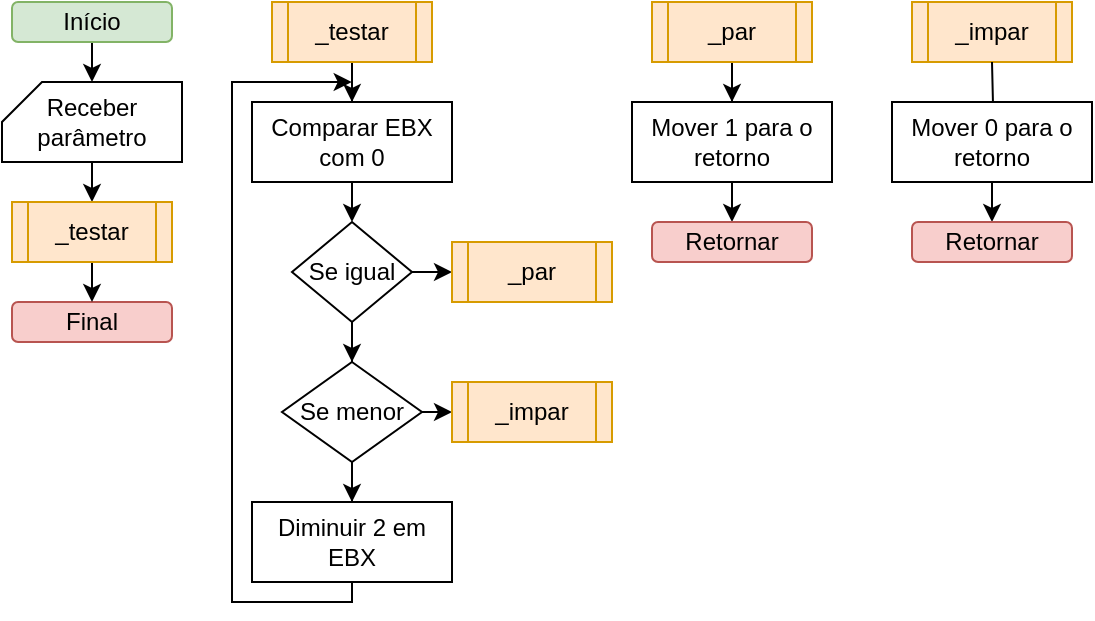 <mxfile version="14.9.6" type="device"><diagram id="C5RBs43oDa-KdzZeNtuy" name="Page-1"><mxGraphModel dx="931" dy="563" grid="1" gridSize="10" guides="1" tooltips="1" connect="1" arrows="1" fold="1" page="1" pageScale="1" pageWidth="827" pageHeight="1169" math="0" shadow="0"><root><mxCell id="WIyWlLk6GJQsqaUBKTNV-0"/><mxCell id="WIyWlLk6GJQsqaUBKTNV-1" parent="WIyWlLk6GJQsqaUBKTNV-0"/><mxCell id="FkTl1Ab8C3rHYwDCZ-K7-13" style="edgeStyle=orthogonalEdgeStyle;rounded=0;orthogonalLoop=1;jettySize=auto;html=1;exitX=0.5;exitY=1;exitDx=0;exitDy=0;entryX=0.5;entryY=0;entryDx=0;entryDy=0;entryPerimeter=0;" edge="1" parent="WIyWlLk6GJQsqaUBKTNV-1" source="FkTl1Ab8C3rHYwDCZ-K7-1" target="FkTl1Ab8C3rHYwDCZ-K7-9"><mxGeometry relative="1" as="geometry"/></mxCell><mxCell id="FkTl1Ab8C3rHYwDCZ-K7-1" value="Início" style="rounded=1;whiteSpace=wrap;html=1;fillColor=#d5e8d4;strokeColor=#82b366;" vertex="1" parent="WIyWlLk6GJQsqaUBKTNV-1"><mxGeometry x="70" y="30" width="80" height="20" as="geometry"/></mxCell><mxCell id="FkTl1Ab8C3rHYwDCZ-K7-3" value="_impar" style="shape=process;whiteSpace=wrap;html=1;backgroundOutline=1;fillColor=#ffe6cc;strokeColor=#d79b00;" vertex="1" parent="WIyWlLk6GJQsqaUBKTNV-1"><mxGeometry x="520" y="30" width="80" height="30" as="geometry"/></mxCell><mxCell id="FkTl1Ab8C3rHYwDCZ-K7-32" value="" style="edgeStyle=orthogonalEdgeStyle;rounded=0;orthogonalLoop=1;jettySize=auto;html=1;" edge="1" parent="WIyWlLk6GJQsqaUBKTNV-1" source="FkTl1Ab8C3rHYwDCZ-K7-5" target="FkTl1Ab8C3rHYwDCZ-K7-31"><mxGeometry relative="1" as="geometry"/></mxCell><mxCell id="FkTl1Ab8C3rHYwDCZ-K7-5" value="_par" style="shape=process;whiteSpace=wrap;html=1;backgroundOutline=1;fillColor=#ffe6cc;strokeColor=#d79b00;" vertex="1" parent="WIyWlLk6GJQsqaUBKTNV-1"><mxGeometry x="390" y="30" width="80" height="30" as="geometry"/></mxCell><mxCell id="FkTl1Ab8C3rHYwDCZ-K7-8" value="Final" style="rounded=1;whiteSpace=wrap;html=1;fillColor=#f8cecc;strokeColor=#b85450;" vertex="1" parent="WIyWlLk6GJQsqaUBKTNV-1"><mxGeometry x="70" y="180" width="80" height="20" as="geometry"/></mxCell><mxCell id="FkTl1Ab8C3rHYwDCZ-K7-14" style="edgeStyle=orthogonalEdgeStyle;rounded=0;orthogonalLoop=1;jettySize=auto;html=1;exitX=0.5;exitY=1;exitDx=0;exitDy=0;exitPerimeter=0;entryX=0.5;entryY=0;entryDx=0;entryDy=0;" edge="1" parent="WIyWlLk6GJQsqaUBKTNV-1" source="FkTl1Ab8C3rHYwDCZ-K7-9" target="FkTl1Ab8C3rHYwDCZ-K7-11"><mxGeometry relative="1" as="geometry"/></mxCell><mxCell id="FkTl1Ab8C3rHYwDCZ-K7-9" value="Receber &lt;br&gt;parâmetro" style="shape=card;whiteSpace=wrap;html=1;size=20;" vertex="1" parent="WIyWlLk6GJQsqaUBKTNV-1"><mxGeometry x="65" y="70" width="90" height="40" as="geometry"/></mxCell><mxCell id="FkTl1Ab8C3rHYwDCZ-K7-17" value="" style="edgeStyle=orthogonalEdgeStyle;rounded=0;orthogonalLoop=1;jettySize=auto;html=1;" edge="1" parent="WIyWlLk6GJQsqaUBKTNV-1" source="FkTl1Ab8C3rHYwDCZ-K7-10" target="FkTl1Ab8C3rHYwDCZ-K7-16"><mxGeometry relative="1" as="geometry"/></mxCell><mxCell id="FkTl1Ab8C3rHYwDCZ-K7-10" value="_testar" style="shape=process;whiteSpace=wrap;html=1;backgroundOutline=1;fillColor=#ffe6cc;strokeColor=#d79b00;" vertex="1" parent="WIyWlLk6GJQsqaUBKTNV-1"><mxGeometry x="200" y="30" width="80" height="30" as="geometry"/></mxCell><mxCell id="FkTl1Ab8C3rHYwDCZ-K7-15" style="edgeStyle=orthogonalEdgeStyle;rounded=0;orthogonalLoop=1;jettySize=auto;html=1;exitX=0.5;exitY=1;exitDx=0;exitDy=0;entryX=0.5;entryY=0;entryDx=0;entryDy=0;" edge="1" parent="WIyWlLk6GJQsqaUBKTNV-1" source="FkTl1Ab8C3rHYwDCZ-K7-11" target="FkTl1Ab8C3rHYwDCZ-K7-8"><mxGeometry relative="1" as="geometry"/></mxCell><mxCell id="FkTl1Ab8C3rHYwDCZ-K7-11" value="_testar" style="shape=process;whiteSpace=wrap;html=1;backgroundOutline=1;fillColor=#ffe6cc;strokeColor=#d79b00;" vertex="1" parent="WIyWlLk6GJQsqaUBKTNV-1"><mxGeometry x="70" y="130" width="80" height="30" as="geometry"/></mxCell><mxCell id="FkTl1Ab8C3rHYwDCZ-K7-20" style="edgeStyle=orthogonalEdgeStyle;rounded=0;orthogonalLoop=1;jettySize=auto;html=1;exitX=0.5;exitY=1;exitDx=0;exitDy=0;entryX=0.5;entryY=0;entryDx=0;entryDy=0;" edge="1" parent="WIyWlLk6GJQsqaUBKTNV-1" source="FkTl1Ab8C3rHYwDCZ-K7-16" target="FkTl1Ab8C3rHYwDCZ-K7-18"><mxGeometry relative="1" as="geometry"/></mxCell><mxCell id="FkTl1Ab8C3rHYwDCZ-K7-16" value="Comparar EBX com 0" style="whiteSpace=wrap;html=1;" vertex="1" parent="WIyWlLk6GJQsqaUBKTNV-1"><mxGeometry x="190" y="80" width="100" height="40" as="geometry"/></mxCell><mxCell id="FkTl1Ab8C3rHYwDCZ-K7-21" style="edgeStyle=orthogonalEdgeStyle;rounded=0;orthogonalLoop=1;jettySize=auto;html=1;exitX=1;exitY=0.5;exitDx=0;exitDy=0;entryX=0;entryY=0.5;entryDx=0;entryDy=0;" edge="1" parent="WIyWlLk6GJQsqaUBKTNV-1" source="FkTl1Ab8C3rHYwDCZ-K7-18" target="FkTl1Ab8C3rHYwDCZ-K7-19"><mxGeometry relative="1" as="geometry"/></mxCell><mxCell id="FkTl1Ab8C3rHYwDCZ-K7-23" value="" style="edgeStyle=orthogonalEdgeStyle;rounded=0;orthogonalLoop=1;jettySize=auto;html=1;" edge="1" parent="WIyWlLk6GJQsqaUBKTNV-1" source="FkTl1Ab8C3rHYwDCZ-K7-18" target="FkTl1Ab8C3rHYwDCZ-K7-22"><mxGeometry relative="1" as="geometry"/></mxCell><mxCell id="FkTl1Ab8C3rHYwDCZ-K7-18" value="Se igual" style="rhombus;whiteSpace=wrap;html=1;" vertex="1" parent="WIyWlLk6GJQsqaUBKTNV-1"><mxGeometry x="210" y="140" width="60" height="50" as="geometry"/></mxCell><mxCell id="FkTl1Ab8C3rHYwDCZ-K7-19" value="_par" style="shape=process;whiteSpace=wrap;html=1;backgroundOutline=1;fillColor=#ffe6cc;strokeColor=#d79b00;" vertex="1" parent="WIyWlLk6GJQsqaUBKTNV-1"><mxGeometry x="290" y="150" width="80" height="30" as="geometry"/></mxCell><mxCell id="FkTl1Ab8C3rHYwDCZ-K7-26" style="edgeStyle=orthogonalEdgeStyle;rounded=0;orthogonalLoop=1;jettySize=auto;html=1;exitX=1;exitY=0.5;exitDx=0;exitDy=0;" edge="1" parent="WIyWlLk6GJQsqaUBKTNV-1" source="FkTl1Ab8C3rHYwDCZ-K7-22"><mxGeometry relative="1" as="geometry"><mxPoint x="290" y="234.81" as="targetPoint"/></mxGeometry></mxCell><mxCell id="FkTl1Ab8C3rHYwDCZ-K7-29" value="" style="edgeStyle=orthogonalEdgeStyle;rounded=0;orthogonalLoop=1;jettySize=auto;html=1;" edge="1" parent="WIyWlLk6GJQsqaUBKTNV-1" source="FkTl1Ab8C3rHYwDCZ-K7-22" target="FkTl1Ab8C3rHYwDCZ-K7-28"><mxGeometry relative="1" as="geometry"/></mxCell><mxCell id="FkTl1Ab8C3rHYwDCZ-K7-22" value="Se menor" style="rhombus;whiteSpace=wrap;html=1;" vertex="1" parent="WIyWlLk6GJQsqaUBKTNV-1"><mxGeometry x="205" y="210" width="70" height="50" as="geometry"/></mxCell><mxCell id="FkTl1Ab8C3rHYwDCZ-K7-24" value="_impar" style="shape=process;whiteSpace=wrap;html=1;backgroundOutline=1;fillColor=#ffe6cc;strokeColor=#d79b00;" vertex="1" parent="WIyWlLk6GJQsqaUBKTNV-1"><mxGeometry x="290" y="220" width="80" height="30" as="geometry"/></mxCell><mxCell id="FkTl1Ab8C3rHYwDCZ-K7-30" style="edgeStyle=orthogonalEdgeStyle;rounded=0;orthogonalLoop=1;jettySize=auto;html=1;exitX=0.5;exitY=1;exitDx=0;exitDy=0;" edge="1" parent="WIyWlLk6GJQsqaUBKTNV-1" source="FkTl1Ab8C3rHYwDCZ-K7-28"><mxGeometry relative="1" as="geometry"><mxPoint x="239.857" y="70" as="targetPoint"/><Array as="points"><mxPoint x="240" y="330"/><mxPoint x="180" y="330"/><mxPoint x="180" y="70"/></Array></mxGeometry></mxCell><mxCell id="FkTl1Ab8C3rHYwDCZ-K7-28" value="Diminuir 2 em EBX" style="whiteSpace=wrap;html=1;" vertex="1" parent="WIyWlLk6GJQsqaUBKTNV-1"><mxGeometry x="190" y="280" width="100" height="40" as="geometry"/></mxCell><mxCell id="FkTl1Ab8C3rHYwDCZ-K7-34" style="edgeStyle=orthogonalEdgeStyle;rounded=0;orthogonalLoop=1;jettySize=auto;html=1;exitX=0.5;exitY=1;exitDx=0;exitDy=0;entryX=0.5;entryY=0;entryDx=0;entryDy=0;" edge="1" parent="WIyWlLk6GJQsqaUBKTNV-1" source="FkTl1Ab8C3rHYwDCZ-K7-31" target="FkTl1Ab8C3rHYwDCZ-K7-33"><mxGeometry relative="1" as="geometry"/></mxCell><mxCell id="FkTl1Ab8C3rHYwDCZ-K7-31" value="Mover 1 para o retorno" style="whiteSpace=wrap;html=1;" vertex="1" parent="WIyWlLk6GJQsqaUBKTNV-1"><mxGeometry x="380" y="80" width="100" height="40" as="geometry"/></mxCell><mxCell id="FkTl1Ab8C3rHYwDCZ-K7-33" value="Retornar" style="rounded=1;whiteSpace=wrap;html=1;fillColor=#f8cecc;strokeColor=#b85450;" vertex="1" parent="WIyWlLk6GJQsqaUBKTNV-1"><mxGeometry x="390" y="140" width="80" height="20" as="geometry"/></mxCell><mxCell id="FkTl1Ab8C3rHYwDCZ-K7-35" value="" style="edgeStyle=orthogonalEdgeStyle;rounded=0;orthogonalLoop=1;jettySize=auto;html=1;" edge="1" parent="WIyWlLk6GJQsqaUBKTNV-1" target="FkTl1Ab8C3rHYwDCZ-K7-37"><mxGeometry relative="1" as="geometry"><mxPoint x="560" y="60" as="sourcePoint"/></mxGeometry></mxCell><mxCell id="FkTl1Ab8C3rHYwDCZ-K7-36" style="edgeStyle=orthogonalEdgeStyle;rounded=0;orthogonalLoop=1;jettySize=auto;html=1;exitX=0.5;exitY=1;exitDx=0;exitDy=0;entryX=0.5;entryY=0;entryDx=0;entryDy=0;" edge="1" parent="WIyWlLk6GJQsqaUBKTNV-1" source="FkTl1Ab8C3rHYwDCZ-K7-37" target="FkTl1Ab8C3rHYwDCZ-K7-38"><mxGeometry relative="1" as="geometry"/></mxCell><mxCell id="FkTl1Ab8C3rHYwDCZ-K7-37" value="Mover 0 para o retorno" style="whiteSpace=wrap;html=1;" vertex="1" parent="WIyWlLk6GJQsqaUBKTNV-1"><mxGeometry x="510" y="80" width="100" height="40" as="geometry"/></mxCell><mxCell id="FkTl1Ab8C3rHYwDCZ-K7-38" value="Retornar" style="rounded=1;whiteSpace=wrap;html=1;fillColor=#f8cecc;strokeColor=#b85450;" vertex="1" parent="WIyWlLk6GJQsqaUBKTNV-1"><mxGeometry x="520" y="140" width="80" height="20" as="geometry"/></mxCell></root></mxGraphModel></diagram></mxfile>